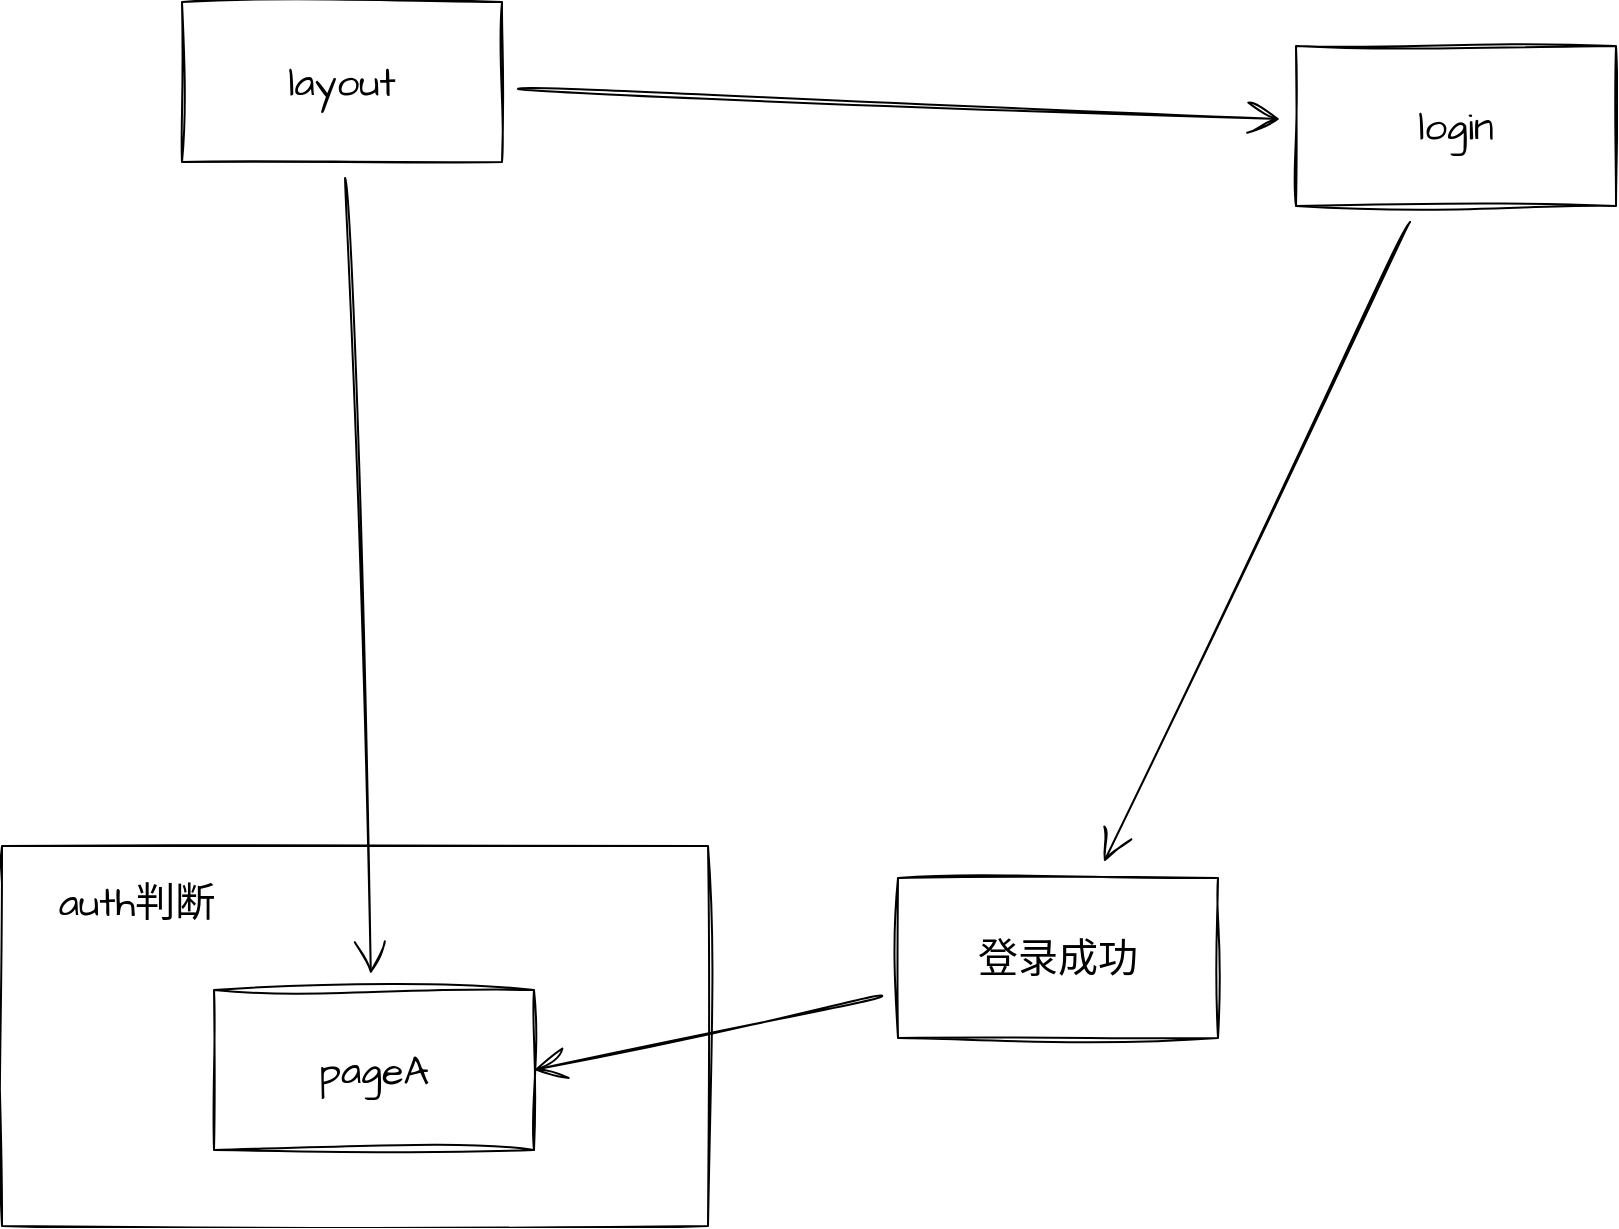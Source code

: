<mxfile version="20.7.4" type="github">
  <diagram id="b05DSCCoJxasrIwpWUxN" name="第 1 页">
    <mxGraphModel dx="1792" dy="786" grid="0" gridSize="10" guides="1" tooltips="1" connect="1" arrows="1" fold="1" page="0" pageScale="1" pageWidth="1654" pageHeight="2336" math="0" shadow="0">
      <root>
        <mxCell id="0" />
        <mxCell id="1" parent="0" />
        <mxCell id="osNj0RAhlPktTsIgZK2U-7" value="" style="edgeStyle=none;curved=1;rounded=0;sketch=1;hachureGap=4;jiggle=2;curveFitting=1;orthogonalLoop=1;jettySize=auto;html=1;fontFamily=Architects Daughter;fontSource=https%3A%2F%2Ffonts.googleapis.com%2Fcss%3Ffamily%3DArchitects%2BDaughter;fontSize=16;endArrow=open;startSize=14;endSize=14;sourcePerimeterSpacing=8;targetPerimeterSpacing=8;" edge="1" parent="1" source="osNj0RAhlPktTsIgZK2U-1" target="osNj0RAhlPktTsIgZK2U-6">
          <mxGeometry relative="1" as="geometry" />
        </mxCell>
        <mxCell id="osNj0RAhlPktTsIgZK2U-1" value="layout" style="rounded=0;whiteSpace=wrap;html=1;sketch=1;hachureGap=4;jiggle=2;curveFitting=1;fontFamily=Architects Daughter;fontSource=https%3A%2F%2Ffonts.googleapis.com%2Fcss%3Ffamily%3DArchitects%2BDaughter;fontSize=20;" vertex="1" parent="1">
          <mxGeometry x="-80" y="37" width="160" height="80" as="geometry" />
        </mxCell>
        <mxCell id="osNj0RAhlPktTsIgZK2U-4" value="" style="rounded=0;whiteSpace=wrap;html=1;sketch=1;hachureGap=4;jiggle=2;curveFitting=1;fontFamily=Architects Daughter;fontSource=https%3A%2F%2Ffonts.googleapis.com%2Fcss%3Ffamily%3DArchitects%2BDaughter;fontSize=20;" vertex="1" parent="1">
          <mxGeometry x="-170" y="459" width="353" height="190" as="geometry" />
        </mxCell>
        <mxCell id="osNj0RAhlPktTsIgZK2U-2" value="pageA" style="rounded=0;whiteSpace=wrap;html=1;sketch=1;hachureGap=4;jiggle=2;curveFitting=1;fontFamily=Architects Daughter;fontSource=https%3A%2F%2Ffonts.googleapis.com%2Fcss%3Ffamily%3DArchitects%2BDaughter;fontSize=20;" vertex="1" parent="1">
          <mxGeometry x="-64" y="531" width="160" height="80" as="geometry" />
        </mxCell>
        <mxCell id="osNj0RAhlPktTsIgZK2U-3" value="" style="edgeStyle=none;curved=1;rounded=0;sketch=1;hachureGap=4;jiggle=2;curveFitting=1;orthogonalLoop=1;jettySize=auto;html=1;fontFamily=Architects Daughter;fontSource=https%3A%2F%2Ffonts.googleapis.com%2Fcss%3Ffamily%3DArchitects%2BDaughter;fontSize=16;endArrow=open;startSize=14;endSize=14;sourcePerimeterSpacing=8;targetPerimeterSpacing=8;" edge="1" parent="1" source="osNj0RAhlPktTsIgZK2U-1" target="osNj0RAhlPktTsIgZK2U-2">
          <mxGeometry relative="1" as="geometry" />
        </mxCell>
        <mxCell id="osNj0RAhlPktTsIgZK2U-5" value="auth判断" style="text;strokeColor=none;fillColor=none;html=1;align=center;verticalAlign=middle;whiteSpace=wrap;rounded=0;sketch=1;hachureGap=4;jiggle=2;curveFitting=1;fontFamily=Architects Daughter;fontSource=https%3A%2F%2Ffonts.googleapis.com%2Fcss%3Ffamily%3DArchitects%2BDaughter;fontSize=20;" vertex="1" parent="1">
          <mxGeometry x="-151" y="473" width="97" height="27" as="geometry" />
        </mxCell>
        <mxCell id="osNj0RAhlPktTsIgZK2U-9" value="" style="edgeStyle=none;curved=1;rounded=0;sketch=1;hachureGap=4;jiggle=2;curveFitting=1;orthogonalLoop=1;jettySize=auto;html=1;fontFamily=Architects Daughter;fontSource=https%3A%2F%2Ffonts.googleapis.com%2Fcss%3Ffamily%3DArchitects%2BDaughter;fontSize=16;endArrow=open;startSize=14;endSize=14;sourcePerimeterSpacing=8;targetPerimeterSpacing=8;" edge="1" parent="1" source="osNj0RAhlPktTsIgZK2U-6" target="osNj0RAhlPktTsIgZK2U-8">
          <mxGeometry relative="1" as="geometry" />
        </mxCell>
        <mxCell id="osNj0RAhlPktTsIgZK2U-6" value="login" style="rounded=0;whiteSpace=wrap;html=1;sketch=1;hachureGap=4;jiggle=2;curveFitting=1;fontFamily=Architects Daughter;fontSource=https%3A%2F%2Ffonts.googleapis.com%2Fcss%3Ffamily%3DArchitects%2BDaughter;fontSize=20;" vertex="1" parent="1">
          <mxGeometry x="477" y="59" width="160" height="80" as="geometry" />
        </mxCell>
        <mxCell id="osNj0RAhlPktTsIgZK2U-10" style="edgeStyle=none;curved=1;rounded=0;sketch=1;hachureGap=4;jiggle=2;curveFitting=1;orthogonalLoop=1;jettySize=auto;html=1;entryX=1;entryY=0.5;entryDx=0;entryDy=0;fontFamily=Architects Daughter;fontSource=https%3A%2F%2Ffonts.googleapis.com%2Fcss%3Ffamily%3DArchitects%2BDaughter;fontSize=16;endArrow=open;startSize=14;endSize=14;sourcePerimeterSpacing=8;targetPerimeterSpacing=8;" edge="1" parent="1" source="osNj0RAhlPktTsIgZK2U-8" target="osNj0RAhlPktTsIgZK2U-2">
          <mxGeometry relative="1" as="geometry" />
        </mxCell>
        <mxCell id="osNj0RAhlPktTsIgZK2U-8" value="登录成功" style="rounded=0;whiteSpace=wrap;html=1;sketch=1;hachureGap=4;jiggle=2;curveFitting=1;fontFamily=Architects Daughter;fontSource=https%3A%2F%2Ffonts.googleapis.com%2Fcss%3Ffamily%3DArchitects%2BDaughter;fontSize=20;" vertex="1" parent="1">
          <mxGeometry x="278" y="475" width="160" height="80" as="geometry" />
        </mxCell>
      </root>
    </mxGraphModel>
  </diagram>
</mxfile>
